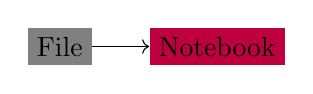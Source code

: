 \begin{tikzpicture}
\node[fill=gray] at (0,0) (a) {File};
\node[fill=purple] at (2,0) (b) {Notebook};
\draw[->] (a) -- (b);
\end{tikzpicture}
